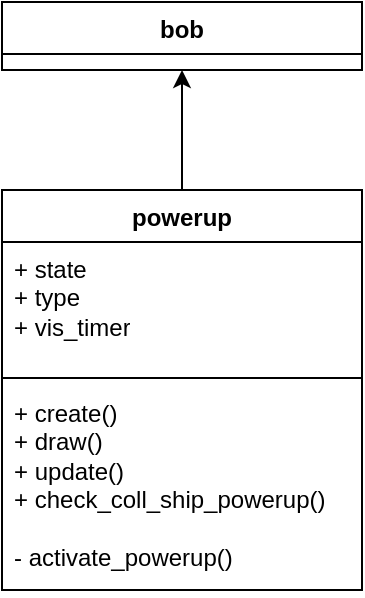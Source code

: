 <mxfile version="25.0.3">
  <diagram name="Pagina-1" id="-AXG6o-AupPZObQ-O0cf">
    <mxGraphModel dx="1042" dy="531" grid="1" gridSize="10" guides="1" tooltips="1" connect="1" arrows="1" fold="1" page="1" pageScale="1" pageWidth="1169" pageHeight="827" math="0" shadow="0">
      <root>
        <mxCell id="0" />
        <mxCell id="1" parent="0" />
        <mxCell id="RUKhYZYQ5xX6EiHTNiEX-18" style="edgeStyle=orthogonalEdgeStyle;rounded=0;orthogonalLoop=1;jettySize=auto;html=1;entryX=0.5;entryY=1;entryDx=0;entryDy=0;" edge="1" parent="1" source="RUKhYZYQ5xX6EiHTNiEX-5" target="RUKhYZYQ5xX6EiHTNiEX-13">
          <mxGeometry relative="1" as="geometry" />
        </mxCell>
        <mxCell id="RUKhYZYQ5xX6EiHTNiEX-5" value="powerup" style="swimlane;fontStyle=1;align=center;verticalAlign=top;childLayout=stackLayout;horizontal=1;startSize=26;horizontalStack=0;resizeParent=1;resizeParentMax=0;resizeLast=0;collapsible=1;marginBottom=0;whiteSpace=wrap;html=1;" vertex="1" parent="1">
          <mxGeometry x="390" y="224" width="180" height="200" as="geometry" />
        </mxCell>
        <mxCell id="RUKhYZYQ5xX6EiHTNiEX-6" value="+ state&lt;div&gt;+ type&lt;/div&gt;&lt;div&gt;+ vis_timer&lt;/div&gt;" style="text;strokeColor=none;fillColor=none;align=left;verticalAlign=top;spacingLeft=4;spacingRight=4;overflow=hidden;rotatable=0;points=[[0,0.5],[1,0.5]];portConstraint=eastwest;whiteSpace=wrap;html=1;" vertex="1" parent="RUKhYZYQ5xX6EiHTNiEX-5">
          <mxGeometry y="26" width="180" height="64" as="geometry" />
        </mxCell>
        <mxCell id="RUKhYZYQ5xX6EiHTNiEX-7" value="" style="line;strokeWidth=1;fillColor=none;align=left;verticalAlign=middle;spacingTop=-1;spacingLeft=3;spacingRight=3;rotatable=0;labelPosition=right;points=[];portConstraint=eastwest;strokeColor=inherit;" vertex="1" parent="RUKhYZYQ5xX6EiHTNiEX-5">
          <mxGeometry y="90" width="180" height="8" as="geometry" />
        </mxCell>
        <mxCell id="RUKhYZYQ5xX6EiHTNiEX-8" value="+ create()&lt;div&gt;+ draw()&lt;/div&gt;&lt;div&gt;+ update()&lt;/div&gt;&lt;div&gt;+ check_coll_ship_powerup()&lt;/div&gt;&lt;div&gt;&lt;br&gt;&lt;/div&gt;&lt;div&gt;- activate_powerup()&lt;/div&gt;" style="text;strokeColor=none;fillColor=none;align=left;verticalAlign=top;spacingLeft=4;spacingRight=4;overflow=hidden;rotatable=0;points=[[0,0.5],[1,0.5]];portConstraint=eastwest;whiteSpace=wrap;html=1;" vertex="1" parent="RUKhYZYQ5xX6EiHTNiEX-5">
          <mxGeometry y="98" width="180" height="102" as="geometry" />
        </mxCell>
        <mxCell id="RUKhYZYQ5xX6EiHTNiEX-13" value="bob" style="swimlane;fontStyle=1;align=center;verticalAlign=top;childLayout=stackLayout;horizontal=1;startSize=26;horizontalStack=0;resizeParent=1;resizeParentMax=0;resizeLast=0;collapsible=1;marginBottom=0;whiteSpace=wrap;html=1;" vertex="1" parent="1">
          <mxGeometry x="390" y="130" width="180" height="34" as="geometry">
            <mxRectangle x="400" y="130" width="60" height="30" as="alternateBounds" />
          </mxGeometry>
        </mxCell>
      </root>
    </mxGraphModel>
  </diagram>
</mxfile>
